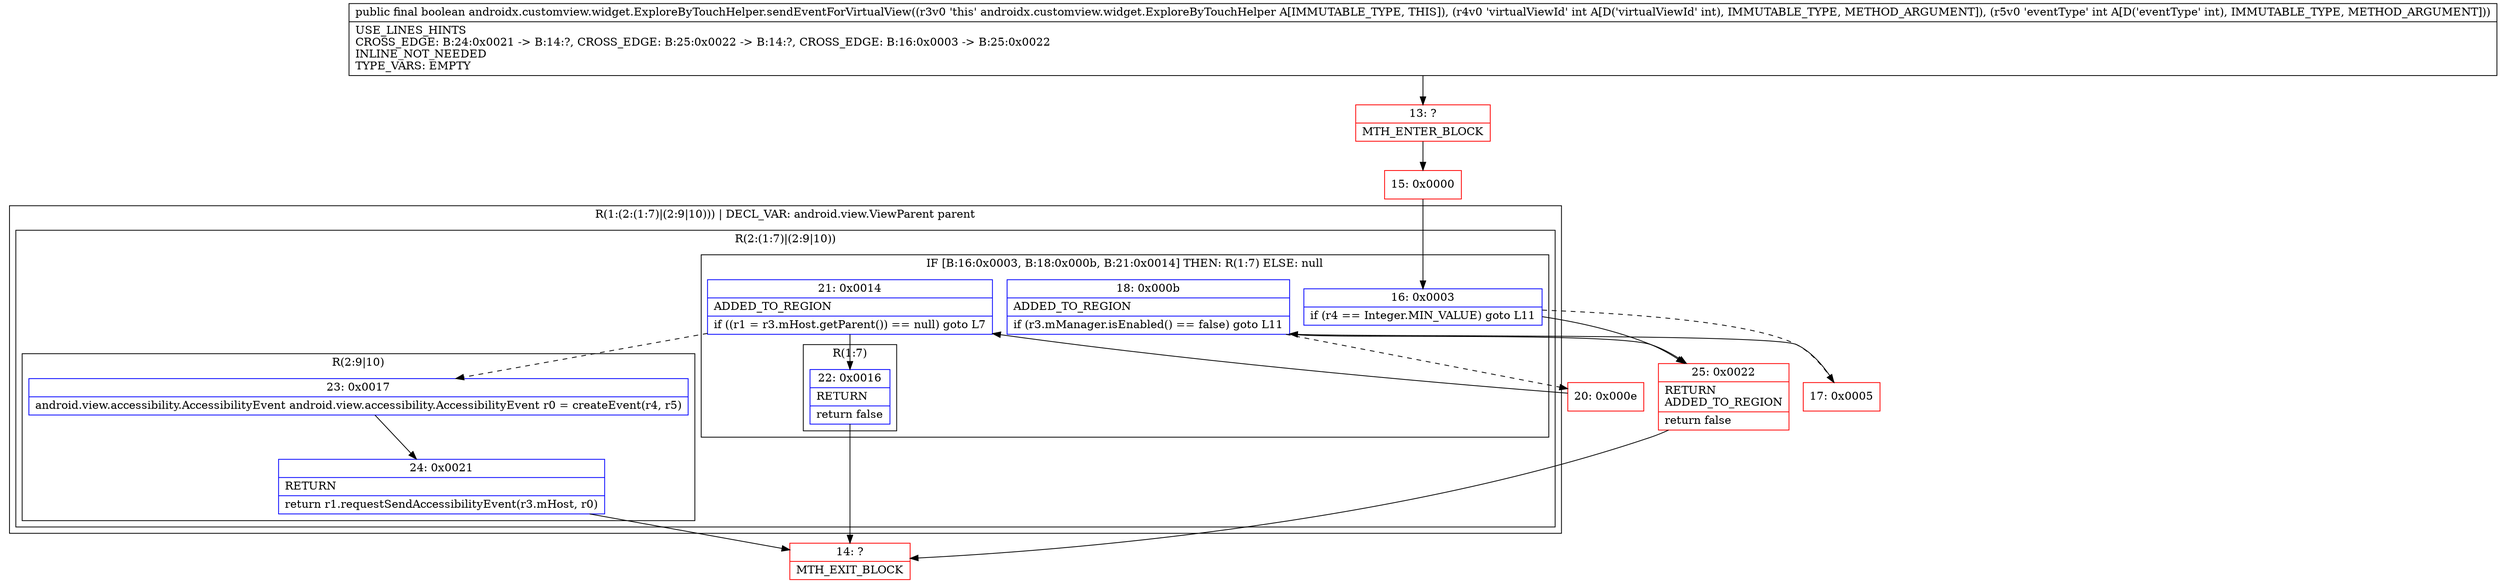 digraph "CFG forandroidx.customview.widget.ExploreByTouchHelper.sendEventForVirtualView(II)Z" {
subgraph cluster_Region_342864803 {
label = "R(1:(2:(1:7)|(2:9|10))) | DECL_VAR: android.view.ViewParent parent\l";
node [shape=record,color=blue];
subgraph cluster_Region_1417669175 {
label = "R(2:(1:7)|(2:9|10))";
node [shape=record,color=blue];
subgraph cluster_IfRegion_1717644957 {
label = "IF [B:16:0x0003, B:18:0x000b, B:21:0x0014] THEN: R(1:7) ELSE: null";
node [shape=record,color=blue];
Node_16 [shape=record,label="{16\:\ 0x0003|if (r4 == Integer.MIN_VALUE) goto L11\l}"];
Node_18 [shape=record,label="{18\:\ 0x000b|ADDED_TO_REGION\l|if (r3.mManager.isEnabled() == false) goto L11\l}"];
Node_21 [shape=record,label="{21\:\ 0x0014|ADDED_TO_REGION\l|if ((r1 = r3.mHost.getParent()) == null) goto L7\l}"];
subgraph cluster_Region_515146293 {
label = "R(1:7)";
node [shape=record,color=blue];
Node_22 [shape=record,label="{22\:\ 0x0016|RETURN\l|return false\l}"];
}
}
subgraph cluster_Region_892206750 {
label = "R(2:9|10)";
node [shape=record,color=blue];
Node_23 [shape=record,label="{23\:\ 0x0017|android.view.accessibility.AccessibilityEvent android.view.accessibility.AccessibilityEvent r0 = createEvent(r4, r5)\l}"];
Node_24 [shape=record,label="{24\:\ 0x0021|RETURN\l|return r1.requestSendAccessibilityEvent(r3.mHost, r0)\l}"];
}
}
}
Node_13 [shape=record,color=red,label="{13\:\ ?|MTH_ENTER_BLOCK\l}"];
Node_15 [shape=record,color=red,label="{15\:\ 0x0000}"];
Node_17 [shape=record,color=red,label="{17\:\ 0x0005}"];
Node_20 [shape=record,color=red,label="{20\:\ 0x000e}"];
Node_14 [shape=record,color=red,label="{14\:\ ?|MTH_EXIT_BLOCK\l}"];
Node_25 [shape=record,color=red,label="{25\:\ 0x0022|RETURN\lADDED_TO_REGION\l|return false\l}"];
MethodNode[shape=record,label="{public final boolean androidx.customview.widget.ExploreByTouchHelper.sendEventForVirtualView((r3v0 'this' androidx.customview.widget.ExploreByTouchHelper A[IMMUTABLE_TYPE, THIS]), (r4v0 'virtualViewId' int A[D('virtualViewId' int), IMMUTABLE_TYPE, METHOD_ARGUMENT]), (r5v0 'eventType' int A[D('eventType' int), IMMUTABLE_TYPE, METHOD_ARGUMENT]))  | USE_LINES_HINTS\lCROSS_EDGE: B:24:0x0021 \-\> B:14:?, CROSS_EDGE: B:25:0x0022 \-\> B:14:?, CROSS_EDGE: B:16:0x0003 \-\> B:25:0x0022\lINLINE_NOT_NEEDED\lTYPE_VARS: EMPTY\l}"];
MethodNode -> Node_13;Node_16 -> Node_17[style=dashed];
Node_16 -> Node_25;
Node_18 -> Node_20[style=dashed];
Node_18 -> Node_25;
Node_21 -> Node_22;
Node_21 -> Node_23[style=dashed];
Node_22 -> Node_14;
Node_23 -> Node_24;
Node_24 -> Node_14;
Node_13 -> Node_15;
Node_15 -> Node_16;
Node_17 -> Node_18;
Node_20 -> Node_21;
Node_25 -> Node_14;
}

